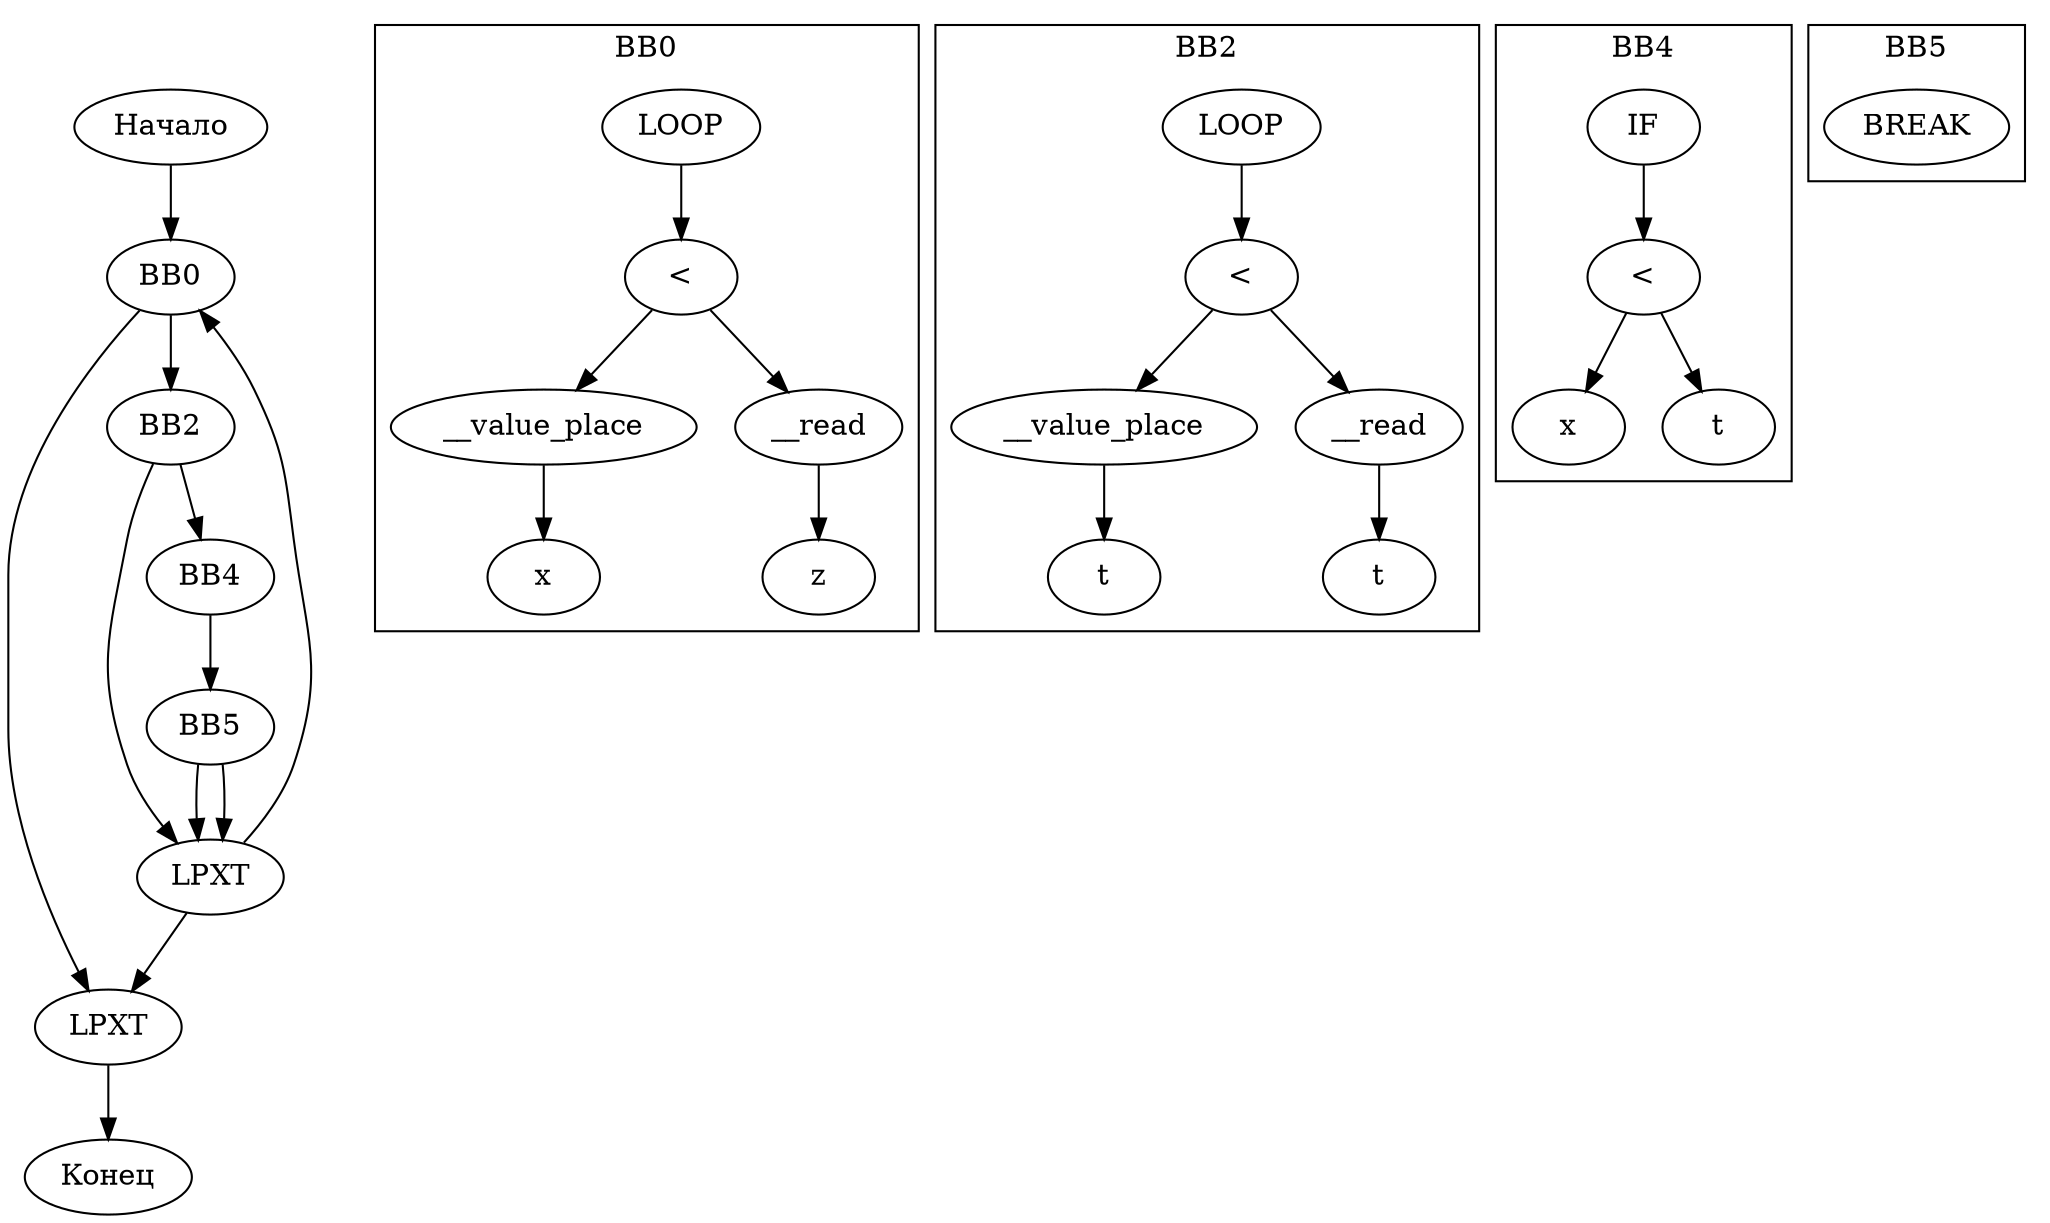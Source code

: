 digraph G {
    rankdir=TB;
    start [label="Начало"];
    end [label="Конец"];
    node0 [label="BB0"];
    node1 [label="LPXT"];
    node2 [label="BB2"];
    node3 [label="LPXT"];
    node4 [label="BB4"];
    node5 [label="BB5"];
    node0 -> node1;
    node0 -> node2;
    node2 -> node3;
    node2 -> node4;
    node3 -> node0;
    node3 -> node1;
    node4 -> node5;
    node5 -> node3;
    node5 -> node3;
    start -> node0;
    node1 -> end;
subgraph cluster_0 {
    label="BB0";
    cluster_0_node4264525072 [label="LOOP"];
    cluster_0_node4264508536 [label="<"];
    cluster_0_node1551011779 [label="__value_place"];
    cluster_0_node4264508848 [label="x"];
    cluster_0_node2709608508 [label="__read"];
    cluster_0_node4264509472 [label="z"];
    cluster_0_node4264525072 -> cluster_0_node4264508536;
    cluster_0_node4264508536 -> cluster_0_node1551011779;
    cluster_0_node1551011779 -> cluster_0_node4264508848;
    cluster_0_node4264508536 -> cluster_0_node2709608508;
    cluster_0_node2709608508 -> cluster_0_node4264509472;
}
subgraph cluster_2 {
    label="BB2";
    cluster_2_node4264525384 [label="LOOP"];
    cluster_2_node4264510408 [label="<"];
    cluster_2_node1805883334 [label="__value_place"];
    cluster_2_node4264510720 [label="t"];
    cluster_2_node2760685667 [label="__read"];
    cluster_2_node4264511344 [label="t"];
    cluster_2_node4264525384 -> cluster_2_node4264510408;
    cluster_2_node4264510408 -> cluster_2_node1805883334;
    cluster_2_node1805883334 -> cluster_2_node4264510720;
    cluster_2_node4264510408 -> cluster_2_node2760685667;
    cluster_2_node2760685667 -> cluster_2_node4264511344;
}
subgraph cluster_4 {
    label="BB4";
    cluster_4_node4264522264 [label="IF"];
    cluster_4_node4264512280 [label="<"];
    cluster_4_node4264512592 [label="x"];
    cluster_4_node4264513216 [label="t"];
    cluster_4_node4264522264 -> cluster_4_node4264512280;
    cluster_4_node4264512280 -> cluster_4_node4264512592;
    cluster_4_node4264512280 -> cluster_4_node4264513216;
}
subgraph cluster_5 {
    label="BB5";
    cluster_5_node4264521016 [label="BREAK"];
}
}

